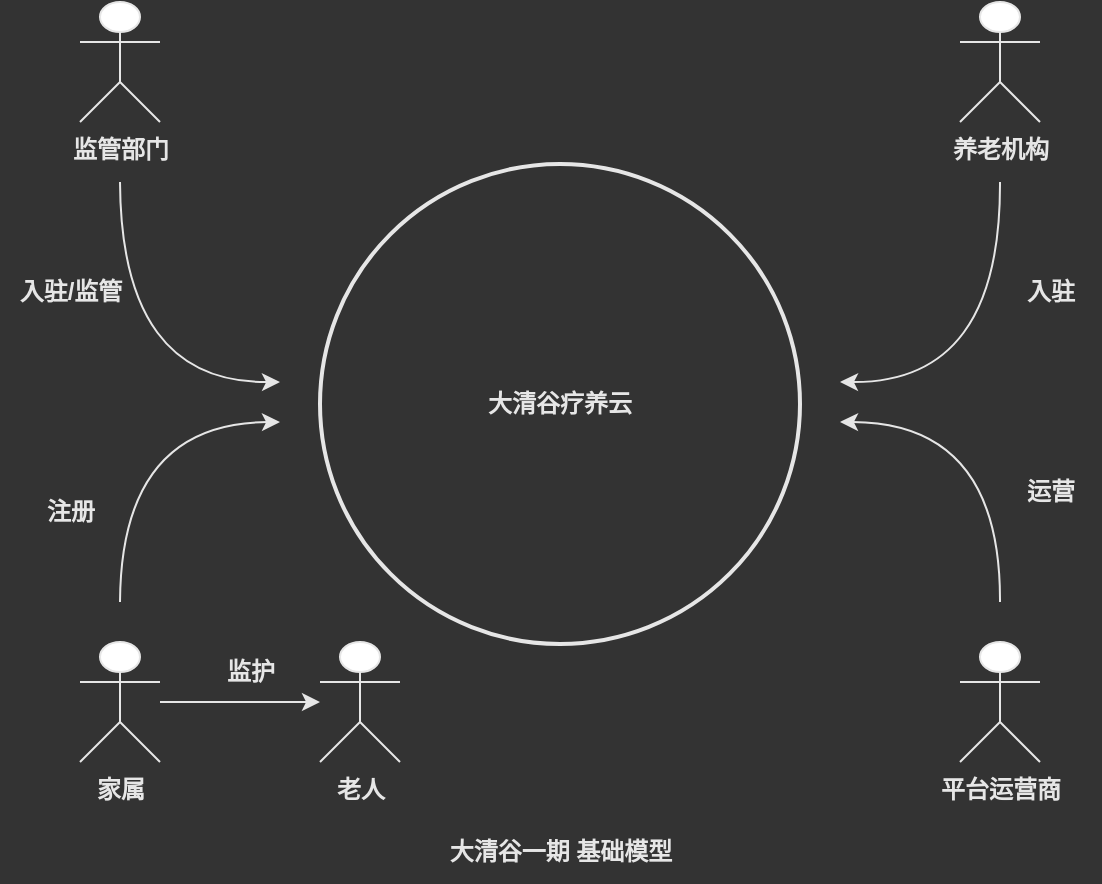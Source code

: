 <mxfile version="20.2.4" type="github" pages="4">
  <diagram id="o6OXmS90365OrSwRLali" name="20220819092615">
    <mxGraphModel dx="1422" dy="761" grid="1" gridSize="10" guides="1" tooltips="1" connect="1" arrows="1" fold="1" page="1" pageScale="1" pageWidth="1200" pageHeight="1920" background="#333333" math="0" shadow="0">
      <root>
        <mxCell id="0" />
        <mxCell id="1" parent="0" />
        <mxCell id="bhAEWXer5qA2Sv7WhRgn-4" value="养老机构" style="shape=umlActor;verticalLabelPosition=bottom;verticalAlign=top;html=1;outlineConnect=0;fillColor=#FFFFFF;strokeColor=#E6E6E6;fontColor=#E6E6E6;fontStyle=1" parent="1" vertex="1">
          <mxGeometry x="640" y="160" width="40" height="60" as="geometry" />
        </mxCell>
        <mxCell id="wRrz-ZKk-duMLygGhrYA-3" value="" style="edgeStyle=orthogonalEdgeStyle;rounded=0;orthogonalLoop=1;jettySize=auto;html=1;strokeColor=#E6E6E6;" parent="1" source="bhAEWXer5qA2Sv7WhRgn-5" target="wRrz-ZKk-duMLygGhrYA-2" edge="1">
          <mxGeometry relative="1" as="geometry" />
        </mxCell>
        <mxCell id="bhAEWXer5qA2Sv7WhRgn-5" value="家属" style="shape=umlActor;verticalLabelPosition=bottom;verticalAlign=top;html=1;outlineConnect=0;strokeColor=#E6E6E6;fontColor=#E6E6E6;fontStyle=1" parent="1" vertex="1">
          <mxGeometry x="200" y="480" width="40" height="60" as="geometry" />
        </mxCell>
        <mxCell id="bhAEWXer5qA2Sv7WhRgn-6" value="监管部门" style="shape=umlActor;verticalLabelPosition=bottom;verticalAlign=top;html=1;outlineConnect=0;strokeColor=#E6E6E6;fontColor=#E6E6E6;fontStyle=1" parent="1" vertex="1">
          <mxGeometry x="200" y="160" width="40" height="60" as="geometry" />
        </mxCell>
        <mxCell id="ORQdb_XszPC-QWwdxvG8-5" value="" style="edgeStyle=orthogonalEdgeStyle;rounded=0;orthogonalLoop=1;jettySize=auto;html=1;startArrow=classic;startFill=1;endArrow=none;endFill=0;curved=1;strokeColor=#E6E6E6;" parent="1" edge="1">
          <mxGeometry relative="1" as="geometry">
            <mxPoint x="300" y="350" as="sourcePoint" />
            <mxPoint x="220" y="250" as="targetPoint" />
          </mxGeometry>
        </mxCell>
        <mxCell id="ORQdb_XszPC-QWwdxvG8-7" value="" style="edgeStyle=orthogonalEdgeStyle;rounded=0;orthogonalLoop=1;jettySize=auto;html=1;startArrow=classic;startFill=1;endArrow=none;endFill=0;curved=1;strokeColor=#E6E6E6;" parent="1" edge="1">
          <mxGeometry relative="1" as="geometry">
            <mxPoint x="300" y="370" as="sourcePoint" />
            <mxPoint x="220" y="460" as="targetPoint" />
          </mxGeometry>
        </mxCell>
        <mxCell id="ORQdb_XszPC-QWwdxvG8-9" value="" style="edgeStyle=orthogonalEdgeStyle;rounded=0;orthogonalLoop=1;jettySize=auto;html=1;startArrow=classic;startFill=1;endArrow=none;endFill=0;curved=1;strokeColor=#E6E6E6;" parent="1" edge="1">
          <mxGeometry relative="1" as="geometry">
            <mxPoint x="580" y="350" as="sourcePoint" />
            <mxPoint x="660" y="250" as="targetPoint" />
          </mxGeometry>
        </mxCell>
        <mxCell id="bhAEWXer5qA2Sv7WhRgn-13" value="平台运营商" style="shape=umlActor;verticalLabelPosition=bottom;verticalAlign=top;html=1;outlineConnect=0;strokeColor=#E6E6E6;fontColor=#E6E6E6;fontStyle=1" parent="1" vertex="1">
          <mxGeometry x="640" y="480" width="40" height="60" as="geometry" />
        </mxCell>
        <mxCell id="ORQdb_XszPC-QWwdxvG8-13" value="" style="edgeStyle=orthogonalEdgeStyle;curved=1;rounded=0;orthogonalLoop=1;jettySize=auto;html=1;startArrow=classic;startFill=1;endArrow=none;endFill=0;strokeColor=#E6E6E6;" parent="1" edge="1">
          <mxGeometry relative="1" as="geometry">
            <mxPoint x="580" y="370" as="sourcePoint" />
            <mxPoint x="660" y="460" as="targetPoint" />
          </mxGeometry>
        </mxCell>
        <mxCell id="ORQdb_XszPC-QWwdxvG8-11" value="&lt;font color=&quot;#e6e6e6&quot;&gt;&lt;b&gt;大清谷疗养云&lt;/b&gt;&lt;/font&gt;" style="ellipse;whiteSpace=wrap;html=1;aspect=fixed;strokeColor=#E6E6E6;strokeWidth=2;fillColor=none;" parent="1" vertex="1">
          <mxGeometry x="320" y="241" width="240" height="240" as="geometry" />
        </mxCell>
        <mxCell id="Ua2X89EpMC-r-trDhEld-1" value="&lt;font color=&quot;#e6e6e6&quot;&gt;&lt;b&gt;入驻/监管&lt;/b&gt;&lt;/font&gt;" style="text;html=1;align=center;verticalAlign=middle;resizable=0;points=[];autosize=1;strokeColor=none;fillColor=none;" parent="1" vertex="1">
          <mxGeometry x="160" y="290" width="70" height="30" as="geometry" />
        </mxCell>
        <mxCell id="Ua2X89EpMC-r-trDhEld-2" value="&lt;font color=&quot;#e6e6e6&quot;&gt;&lt;b&gt;入驻&lt;/b&gt;&lt;/font&gt;" style="text;html=1;align=center;verticalAlign=middle;resizable=0;points=[];autosize=1;strokeColor=none;fillColor=none;" parent="1" vertex="1">
          <mxGeometry x="660" y="290" width="50" height="30" as="geometry" />
        </mxCell>
        <mxCell id="Ua2X89EpMC-r-trDhEld-3" value="&lt;font color=&quot;#e6e6e6&quot;&gt;&lt;b&gt;注册&lt;/b&gt;&lt;/font&gt;" style="text;html=1;align=center;verticalAlign=middle;resizable=0;points=[];autosize=1;strokeColor=none;fillColor=none;" parent="1" vertex="1">
          <mxGeometry x="170" y="400" width="50" height="30" as="geometry" />
        </mxCell>
        <mxCell id="Ua2X89EpMC-r-trDhEld-4" value="&lt;font color=&quot;#e6e6e6&quot;&gt;&lt;b&gt;运营&lt;/b&gt;&lt;/font&gt;" style="text;html=1;align=center;verticalAlign=middle;resizable=0;points=[];autosize=1;strokeColor=none;fillColor=none;" parent="1" vertex="1">
          <mxGeometry x="660" y="390" width="50" height="30" as="geometry" />
        </mxCell>
        <mxCell id="ZxOeZfEIXML-Bi1Rbfld-1" value="&lt;font color=&quot;#e6e6e6&quot;&gt;&lt;b&gt;大清谷一期 基础模型&lt;/b&gt;&lt;/font&gt;" style="text;html=1;align=center;verticalAlign=middle;resizable=0;points=[];autosize=1;strokeColor=none;fillColor=none;" parent="1" vertex="1">
          <mxGeometry x="375" y="570" width="130" height="30" as="geometry" />
        </mxCell>
        <mxCell id="wRrz-ZKk-duMLygGhrYA-2" value="老人" style="shape=umlActor;verticalLabelPosition=bottom;verticalAlign=top;html=1;outlineConnect=0;strokeColor=#E6E6E6;fontColor=#E6E6E6;fontStyle=1" parent="1" vertex="1">
          <mxGeometry x="320" y="480" width="40" height="60" as="geometry" />
        </mxCell>
        <mxCell id="wRrz-ZKk-duMLygGhrYA-5" value="&lt;font color=&quot;#e6e6e6&quot;&gt;&lt;b&gt;监护&lt;/b&gt;&lt;/font&gt;" style="text;html=1;align=center;verticalAlign=middle;resizable=0;points=[];autosize=1;strokeColor=none;fillColor=none;" parent="1" vertex="1">
          <mxGeometry x="260" y="480" width="50" height="30" as="geometry" />
        </mxCell>
      </root>
    </mxGraphModel>
  </diagram>
  <diagram name="20220819092652" id="cp-p9IDRzFn6kliFB4ks">
    <mxGraphModel dx="2622" dy="2681" grid="1" gridSize="10" guides="1" tooltips="1" connect="1" arrows="1" fold="1" page="1" pageScale="1" pageWidth="1200" pageHeight="1920" background="#333333" math="0" shadow="0">
      <root>
        <mxCell id="REcnGBDp7cXe4HOmCII1-0" />
        <mxCell id="REcnGBDp7cXe4HOmCII1-1" parent="REcnGBDp7cXe4HOmCII1-0" />
        <mxCell id="sGtL0NdQ9nFEc1iSWXtv-0" value="&lt;font color=&quot;#e6e6e6&quot;&gt;&lt;b&gt;大清谷疗养云&lt;/b&gt;&lt;/font&gt;" style="ellipse;whiteSpace=wrap;html=1;aspect=fixed;strokeColor=#E6E6E6;strokeWidth=2;fillColor=none;" vertex="1" parent="REcnGBDp7cXe4HOmCII1-1">
          <mxGeometry x="-40" y="-10" width="714" height="714" as="geometry" />
        </mxCell>
        <mxCell id="sGtL0NdQ9nFEc1iSWXtv-3" value="&lt;font color=&quot;#e6e6e6&quot;&gt;&lt;b&gt;大清谷疗养云&lt;/b&gt;&lt;/font&gt;" style="ellipse;whiteSpace=wrap;html=1;aspect=fixed;strokeColor=#E6E6E6;strokeWidth=2;fillColor=none;" vertex="1" parent="REcnGBDp7cXe4HOmCII1-1">
          <mxGeometry x="68" y="99" width="497" height="497" as="geometry" />
        </mxCell>
        <mxCell id="REcnGBDp7cXe4HOmCII1-10" value="&lt;font color=&quot;#e6e6e6&quot;&gt;&lt;b&gt;大清谷疗养云&lt;/b&gt;&lt;/font&gt;" style="ellipse;whiteSpace=wrap;html=1;aspect=fixed;strokeColor=#E6E6E6;strokeWidth=2;fillColor=none;" parent="REcnGBDp7cXe4HOmCII1-1" vertex="1">
          <mxGeometry x="197" y="228" width="240" height="240" as="geometry" />
        </mxCell>
        <mxCell id="VxjQWF_ajNMZfc4Y4Wae-0" value="&lt;font color=&quot;#e6e6e6&quot;&gt;&lt;b&gt;监管部门&lt;/b&gt;&lt;/font&gt;" style="ellipse;whiteSpace=wrap;html=1;aspect=fixed;strokeColor=#E6E6E6;strokeWidth=2;fillColor=none;" parent="REcnGBDp7cXe4HOmCII1-1" vertex="1">
          <mxGeometry x="276.5" y="133" width="81" height="81" as="geometry" />
        </mxCell>
        <mxCell id="VxjQWF_ajNMZfc4Y4Wae-4" value="&lt;font color=&quot;#e6e6e6&quot;&gt;&lt;b&gt;养老机构&lt;/b&gt;&lt;/font&gt;" style="ellipse;whiteSpace=wrap;html=1;aspect=fixed;strokeColor=#E6E6E6;strokeWidth=2;fillColor=none;" parent="REcnGBDp7cXe4HOmCII1-1" vertex="1">
          <mxGeometry x="449" y="308" width="80" height="80" as="geometry" />
        </mxCell>
        <mxCell id="VxjQWF_ajNMZfc4Y4Wae-6" value="&lt;font color=&quot;#e6e6e6&quot;&gt;&lt;b&gt;药企&lt;/b&gt;&lt;/font&gt;" style="ellipse;whiteSpace=wrap;html=1;aspect=fixed;strokeColor=#E6E6E6;strokeWidth=2;fillColor=none;" parent="REcnGBDp7cXe4HOmCII1-1" vertex="1">
          <mxGeometry x="407" y="577" width="80" height="80" as="geometry" />
        </mxCell>
        <mxCell id="VxjQWF_ajNMZfc4Y4Wae-10" value="&lt;font color=&quot;#e6e6e6&quot;&gt;&lt;b&gt;司法&lt;/b&gt;&lt;/font&gt;" style="ellipse;whiteSpace=wrap;html=1;aspect=fixed;strokeColor=#E6E6E6;strokeWidth=2;fillColor=none;" parent="REcnGBDp7cXe4HOmCII1-1" vertex="1">
          <mxGeometry x="279.5" y="610" width="80" height="80" as="geometry" />
        </mxCell>
        <mxCell id="VxjQWF_ajNMZfc4Y4Wae-14" value="&lt;font color=&quot;#e6e6e6&quot;&gt;&lt;b&gt;医院&lt;/b&gt;&lt;/font&gt;" style="ellipse;whiteSpace=wrap;html=1;aspect=fixed;strokeColor=#E6E6E6;strokeWidth=2;fillColor=none;" parent="REcnGBDp7cXe4HOmCII1-1" vertex="1">
          <mxGeometry x="510" y="497" width="80" height="80" as="geometry" />
        </mxCell>
        <mxCell id="VxjQWF_ajNMZfc4Y4Wae-18" value="&lt;font color=&quot;#e6e6e6&quot;&gt;&lt;b&gt;环保&lt;/b&gt;&lt;/font&gt;" style="ellipse;whiteSpace=wrap;html=1;aspect=fixed;strokeColor=#E6E6E6;strokeWidth=2;fillColor=none;" parent="REcnGBDp7cXe4HOmCII1-1" vertex="1">
          <mxGeometry x="569" y="390" width="80" height="80" as="geometry" />
        </mxCell>
        <mxCell id="VxjQWF_ajNMZfc4Y4Wae-20" value="&lt;font color=&quot;#e6e6e6&quot;&gt;&lt;b&gt;劳务&lt;/b&gt;&lt;/font&gt;" style="ellipse;whiteSpace=wrap;html=1;aspect=fixed;strokeColor=#E6E6E6;strokeWidth=2;fillColor=none;" parent="REcnGBDp7cXe4HOmCII1-1" vertex="1">
          <mxGeometry x="-5" y="182" width="81" height="81" as="geometry" />
        </mxCell>
        <mxCell id="uDO6pu9hUULAzyIVppcD-0" value="&lt;b&gt;&lt;font color=&quot;#e6e6e6&quot;&gt;大清谷二期模型&lt;/font&gt;&lt;/b&gt;" style="text;html=1;align=center;verticalAlign=middle;resizable=0;points=[];autosize=1;strokeColor=none;fillColor=none;" vertex="1" parent="REcnGBDp7cXe4HOmCII1-1">
          <mxGeometry x="790" y="1040" width="110" height="30" as="geometry" />
        </mxCell>
        <mxCell id="sGtL0NdQ9nFEc1iSWXtv-4" value="&lt;font color=&quot;#e6e6e6&quot;&gt;&lt;b&gt;基层社区&lt;/b&gt;&lt;/font&gt;" style="ellipse;whiteSpace=wrap;html=1;aspect=fixed;strokeColor=#E6E6E6;strokeWidth=2;fillColor=none;" vertex="1" parent="REcnGBDp7cXe4HOmCII1-1">
          <mxGeometry x="106" y="307" width="80" height="80" as="geometry" />
        </mxCell>
        <mxCell id="sGtL0NdQ9nFEc1iSWXtv-5" value="&lt;font color=&quot;#e6e6e6&quot;&gt;&lt;b&gt;老人家属&lt;/b&gt;&lt;/font&gt;" style="ellipse;whiteSpace=wrap;html=1;aspect=fixed;strokeColor=#E6E6E6;strokeWidth=2;fillColor=none;" vertex="1" parent="REcnGBDp7cXe4HOmCII1-1">
          <mxGeometry x="277" y="478" width="80" height="80" as="geometry" />
        </mxCell>
        <mxCell id="sGtL0NdQ9nFEc1iSWXtv-6" value="&lt;font color=&quot;#e6e6e6&quot;&gt;&lt;b&gt;法务&lt;/b&gt;&lt;/font&gt;" style="ellipse;whiteSpace=wrap;html=1;aspect=fixed;strokeColor=#E6E6E6;strokeWidth=2;fillColor=none;" vertex="1" parent="REcnGBDp7cXe4HOmCII1-1">
          <mxGeometry x="389" y="19" width="80" height="80" as="geometry" />
        </mxCell>
        <mxCell id="sGtL0NdQ9nFEc1iSWXtv-7" value="&lt;font color=&quot;#e6e6e6&quot;&gt;&lt;b&gt;民政&lt;/b&gt;&lt;/font&gt;" style="ellipse;whiteSpace=wrap;html=1;aspect=fixed;strokeColor=#E6E6E6;strokeWidth=2;fillColor=none;" vertex="1" parent="REcnGBDp7cXe4HOmCII1-1">
          <mxGeometry x="-23" y="290" width="80" height="80" as="geometry" />
        </mxCell>
        <mxCell id="sGtL0NdQ9nFEc1iSWXtv-8" value="&lt;font color=&quot;#e6e6e6&quot;&gt;&lt;b&gt;社保&lt;/b&gt;&lt;/font&gt;" style="ellipse;whiteSpace=wrap;html=1;aspect=fixed;strokeColor=#E6E6E6;strokeWidth=2;fillColor=none;" vertex="1" parent="REcnGBDp7cXe4HOmCII1-1">
          <mxGeometry x="277.5" width="80" height="80" as="geometry" />
        </mxCell>
        <mxCell id="sGtL0NdQ9nFEc1iSWXtv-9" value="&lt;font color=&quot;#e6e6e6&quot;&gt;&lt;b&gt;保险&lt;/b&gt;&lt;/font&gt;" style="ellipse;whiteSpace=wrap;html=1;aspect=fixed;strokeColor=#E6E6E6;strokeWidth=2;fillColor=none;" vertex="1" parent="REcnGBDp7cXe4HOmCII1-1">
          <mxGeometry x="66" y="87" width="80" height="80" as="geometry" />
        </mxCell>
        <mxCell id="sGtL0NdQ9nFEc1iSWXtv-10" value="&lt;font color=&quot;#e6e6e6&quot;&gt;&lt;b&gt;文艺&lt;/b&gt;&lt;/font&gt;" style="ellipse;whiteSpace=wrap;html=1;aspect=fixed;strokeColor=#E6E6E6;strokeWidth=2;fillColor=none;" vertex="1" parent="REcnGBDp7cXe4HOmCII1-1">
          <mxGeometry x="-14" y="398" width="80" height="80" as="geometry" />
        </mxCell>
        <mxCell id="sGtL0NdQ9nFEc1iSWXtv-11" value="&lt;font color=&quot;#e6e6e6&quot;&gt;&lt;b&gt;消防&lt;/b&gt;&lt;/font&gt;" style="ellipse;whiteSpace=wrap;html=1;aspect=fixed;strokeColor=#E6E6E6;strokeWidth=2;fillColor=none;" vertex="1" parent="REcnGBDp7cXe4HOmCII1-1">
          <mxGeometry x="553" y="181" width="80" height="80" as="geometry" />
        </mxCell>
        <mxCell id="sGtL0NdQ9nFEc1iSWXtv-12" value="&lt;font color=&quot;#e6e6e6&quot;&gt;&lt;b&gt;安保&lt;/b&gt;&lt;/font&gt;" style="ellipse;whiteSpace=wrap;html=1;aspect=fixed;strokeColor=#E6E6E6;strokeWidth=2;fillColor=none;" vertex="1" parent="REcnGBDp7cXe4HOmCII1-1">
          <mxGeometry x="160" y="19" width="80" height="80" as="geometry" />
        </mxCell>
        <mxCell id="sGtL0NdQ9nFEc1iSWXtv-13" value="&lt;font color=&quot;#e6e6e6&quot;&gt;&lt;b&gt;卫健&lt;/b&gt;&lt;/font&gt;" style="ellipse;whiteSpace=wrap;html=1;aspect=fixed;strokeColor=#E6E6E6;strokeWidth=2;fillColor=none;" vertex="1" parent="REcnGBDp7cXe4HOmCII1-1">
          <mxGeometry x="489" y="87" width="80" height="80" as="geometry" />
        </mxCell>
        <mxCell id="sGtL0NdQ9nFEc1iSWXtv-14" value="&lt;font color=&quot;#e6e6e6&quot;&gt;&lt;b&gt;公安&lt;/b&gt;&lt;/font&gt;" style="ellipse;whiteSpace=wrap;html=1;aspect=fixed;strokeColor=#E6E6E6;strokeWidth=2;fillColor=none;" vertex="1" parent="REcnGBDp7cXe4HOmCII1-1">
          <mxGeometry x="577" y="280" width="80" height="80" as="geometry" />
        </mxCell>
        <mxCell id="sGtL0NdQ9nFEc1iSWXtv-15" value="&lt;font color=&quot;#e6e6e6&quot;&gt;&lt;b&gt;体育&lt;/b&gt;&lt;/font&gt;" style="ellipse;whiteSpace=wrap;html=1;aspect=fixed;strokeColor=#E6E6E6;strokeWidth=2;fillColor=none;" vertex="1" parent="REcnGBDp7cXe4HOmCII1-1">
          <mxGeometry x="50" y="510" width="80" height="80" as="geometry" />
        </mxCell>
        <mxCell id="sGtL0NdQ9nFEc1iSWXtv-16" value="&lt;font color=&quot;#e6e6e6&quot;&gt;&lt;b&gt;媒体&lt;/b&gt;&lt;/font&gt;" style="ellipse;whiteSpace=wrap;html=1;aspect=fixed;strokeColor=#E6E6E6;strokeWidth=2;fillColor=none;" vertex="1" parent="REcnGBDp7cXe4HOmCII1-1">
          <mxGeometry x="146" y="580" width="80" height="80" as="geometry" />
        </mxCell>
      </root>
    </mxGraphModel>
  </diagram>
  <diagram name="20220819104335" id="ry-JGE5LnNxGbR-fHv63">
    <mxGraphModel dx="3096" dy="2935" grid="1" gridSize="10" guides="1" tooltips="1" connect="1" arrows="1" fold="1" page="1" pageScale="1" pageWidth="1200" pageHeight="1920" background="#333333" math="0" shadow="0">
      <root>
        <mxCell id="DfIjhilFXCT8Tp8RL3AB-0" />
        <mxCell id="DfIjhilFXCT8Tp8RL3AB-1" parent="DfIjhilFXCT8Tp8RL3AB-0" />
        <mxCell id="IwDF8ml34lzvwBN04XVp-1" value="&lt;font color=&quot;#e6e6e6&quot;&gt;&lt;b&gt;大清谷疗养云&lt;/b&gt;&lt;/font&gt;" style="ellipse;whiteSpace=wrap;html=1;aspect=fixed;strokeColor=#E6E6E6;strokeWidth=2;fillColor=none;" vertex="1" parent="DfIjhilFXCT8Tp8RL3AB-1">
          <mxGeometry x="-161" y="-129" width="954" height="954" as="geometry" />
        </mxCell>
        <mxCell id="DfIjhilFXCT8Tp8RL3AB-2" value="&lt;font color=&quot;#e6e6e6&quot;&gt;&lt;b&gt;大清谷疗养云&lt;/b&gt;&lt;/font&gt;" style="ellipse;whiteSpace=wrap;html=1;aspect=fixed;strokeColor=#E6E6E6;strokeWidth=2;fillColor=none;" vertex="1" parent="DfIjhilFXCT8Tp8RL3AB-1">
          <mxGeometry x="-40" y="-10" width="714" height="714" as="geometry" />
        </mxCell>
        <mxCell id="DfIjhilFXCT8Tp8RL3AB-3" value="&lt;font color=&quot;#e6e6e6&quot;&gt;&lt;b&gt;大清谷疗养云&lt;/b&gt;&lt;/font&gt;" style="ellipse;whiteSpace=wrap;html=1;aspect=fixed;strokeColor=#E6E6E6;strokeWidth=2;fillColor=none;" vertex="1" parent="DfIjhilFXCT8Tp8RL3AB-1">
          <mxGeometry x="68" y="99" width="497" height="497" as="geometry" />
        </mxCell>
        <mxCell id="DfIjhilFXCT8Tp8RL3AB-4" value="&lt;font color=&quot;#e6e6e6&quot;&gt;&lt;b&gt;大清谷疗养云&lt;/b&gt;&lt;/font&gt;" style="ellipse;whiteSpace=wrap;html=1;aspect=fixed;strokeColor=#E6E6E6;strokeWidth=2;fillColor=none;" vertex="1" parent="DfIjhilFXCT8Tp8RL3AB-1">
          <mxGeometry x="197" y="228" width="240" height="240" as="geometry" />
        </mxCell>
        <mxCell id="DfIjhilFXCT8Tp8RL3AB-5" value="&lt;font color=&quot;#e6e6e6&quot;&gt;&lt;b&gt;监管部门&lt;/b&gt;&lt;/font&gt;" style="ellipse;whiteSpace=wrap;html=1;aspect=fixed;strokeColor=#E6E6E6;strokeWidth=2;fillColor=none;" vertex="1" parent="DfIjhilFXCT8Tp8RL3AB-1">
          <mxGeometry x="276.5" y="133" width="81" height="81" as="geometry" />
        </mxCell>
        <mxCell id="DfIjhilFXCT8Tp8RL3AB-6" value="&lt;font color=&quot;#e6e6e6&quot;&gt;&lt;b&gt;养老机构&lt;/b&gt;&lt;/font&gt;" style="ellipse;whiteSpace=wrap;html=1;aspect=fixed;strokeColor=#E6E6E6;strokeWidth=2;fillColor=none;" vertex="1" parent="DfIjhilFXCT8Tp8RL3AB-1">
          <mxGeometry x="449" y="308" width="80" height="80" as="geometry" />
        </mxCell>
        <mxCell id="DfIjhilFXCT8Tp8RL3AB-7" value="&lt;font color=&quot;#e6e6e6&quot;&gt;&lt;b&gt;药企&lt;/b&gt;&lt;/font&gt;" style="ellipse;whiteSpace=wrap;html=1;aspect=fixed;strokeColor=#E6E6E6;strokeWidth=2;fillColor=none;" vertex="1" parent="DfIjhilFXCT8Tp8RL3AB-1">
          <mxGeometry x="407" y="577" width="80" height="80" as="geometry" />
        </mxCell>
        <mxCell id="DfIjhilFXCT8Tp8RL3AB-8" value="&lt;font color=&quot;#e6e6e6&quot;&gt;&lt;b&gt;司法&lt;/b&gt;&lt;/font&gt;" style="ellipse;whiteSpace=wrap;html=1;aspect=fixed;strokeColor=#E6E6E6;strokeWidth=2;fillColor=none;" vertex="1" parent="DfIjhilFXCT8Tp8RL3AB-1">
          <mxGeometry x="279.5" y="610" width="80" height="80" as="geometry" />
        </mxCell>
        <mxCell id="DfIjhilFXCT8Tp8RL3AB-9" value="&lt;font color=&quot;#e6e6e6&quot;&gt;&lt;b&gt;医院&lt;/b&gt;&lt;/font&gt;" style="ellipse;whiteSpace=wrap;html=1;aspect=fixed;strokeColor=#E6E6E6;strokeWidth=2;fillColor=none;" vertex="1" parent="DfIjhilFXCT8Tp8RL3AB-1">
          <mxGeometry x="510" y="497" width="80" height="80" as="geometry" />
        </mxCell>
        <mxCell id="DfIjhilFXCT8Tp8RL3AB-10" value="&lt;font color=&quot;#e6e6e6&quot;&gt;&lt;b&gt;环保&lt;/b&gt;&lt;/font&gt;" style="ellipse;whiteSpace=wrap;html=1;aspect=fixed;strokeColor=#E6E6E6;strokeWidth=2;fillColor=none;" vertex="1" parent="DfIjhilFXCT8Tp8RL3AB-1">
          <mxGeometry x="569" y="390" width="80" height="80" as="geometry" />
        </mxCell>
        <mxCell id="DfIjhilFXCT8Tp8RL3AB-11" value="&lt;font color=&quot;#e6e6e6&quot;&gt;&lt;b&gt;劳务&lt;/b&gt;&lt;/font&gt;" style="ellipse;whiteSpace=wrap;html=1;aspect=fixed;strokeColor=#E6E6E6;strokeWidth=2;fillColor=none;" vertex="1" parent="DfIjhilFXCT8Tp8RL3AB-1">
          <mxGeometry x="-5" y="182" width="81" height="81" as="geometry" />
        </mxCell>
        <mxCell id="DfIjhilFXCT8Tp8RL3AB-12" value="&lt;b&gt;&lt;font color=&quot;#e6e6e6&quot;&gt;大清谷三期模型&lt;/font&gt;&lt;/b&gt;" style="text;html=1;align=center;verticalAlign=middle;resizable=0;points=[];autosize=1;strokeColor=none;fillColor=none;" vertex="1" parent="DfIjhilFXCT8Tp8RL3AB-1">
          <mxGeometry x="264.5" y="860" width="110" height="30" as="geometry" />
        </mxCell>
        <mxCell id="DfIjhilFXCT8Tp8RL3AB-13" value="&lt;font color=&quot;#e6e6e6&quot;&gt;&lt;b&gt;基层社区&lt;/b&gt;&lt;/font&gt;" style="ellipse;whiteSpace=wrap;html=1;aspect=fixed;strokeColor=#E6E6E6;strokeWidth=2;fillColor=none;" vertex="1" parent="DfIjhilFXCT8Tp8RL3AB-1">
          <mxGeometry x="106" y="307" width="80" height="80" as="geometry" />
        </mxCell>
        <mxCell id="DfIjhilFXCT8Tp8RL3AB-14" value="&lt;font color=&quot;#e6e6e6&quot;&gt;&lt;b&gt;老人家属&lt;/b&gt;&lt;/font&gt;" style="ellipse;whiteSpace=wrap;html=1;aspect=fixed;strokeColor=#E6E6E6;strokeWidth=2;fillColor=none;" vertex="1" parent="DfIjhilFXCT8Tp8RL3AB-1">
          <mxGeometry x="277" y="478" width="80" height="80" as="geometry" />
        </mxCell>
        <mxCell id="DfIjhilFXCT8Tp8RL3AB-15" value="&lt;font color=&quot;#e6e6e6&quot;&gt;&lt;b&gt;法务&lt;/b&gt;&lt;/font&gt;" style="ellipse;whiteSpace=wrap;html=1;aspect=fixed;strokeColor=#E6E6E6;strokeWidth=2;fillColor=none;" vertex="1" parent="DfIjhilFXCT8Tp8RL3AB-1">
          <mxGeometry x="389" y="19" width="80" height="80" as="geometry" />
        </mxCell>
        <mxCell id="DfIjhilFXCT8Tp8RL3AB-16" value="&lt;font color=&quot;#e6e6e6&quot;&gt;&lt;b&gt;民政&lt;/b&gt;&lt;/font&gt;" style="ellipse;whiteSpace=wrap;html=1;aspect=fixed;strokeColor=#E6E6E6;strokeWidth=2;fillColor=none;" vertex="1" parent="DfIjhilFXCT8Tp8RL3AB-1">
          <mxGeometry x="-23" y="290" width="80" height="80" as="geometry" />
        </mxCell>
        <mxCell id="DfIjhilFXCT8Tp8RL3AB-17" value="&lt;font color=&quot;#e6e6e6&quot;&gt;&lt;b&gt;社保&lt;/b&gt;&lt;/font&gt;" style="ellipse;whiteSpace=wrap;html=1;aspect=fixed;strokeColor=#E6E6E6;strokeWidth=2;fillColor=none;" vertex="1" parent="DfIjhilFXCT8Tp8RL3AB-1">
          <mxGeometry x="277.5" width="80" height="80" as="geometry" />
        </mxCell>
        <mxCell id="DfIjhilFXCT8Tp8RL3AB-18" value="&lt;font color=&quot;#e6e6e6&quot;&gt;&lt;b&gt;保险&lt;/b&gt;&lt;/font&gt;" style="ellipse;whiteSpace=wrap;html=1;aspect=fixed;strokeColor=#E6E6E6;strokeWidth=2;fillColor=none;" vertex="1" parent="DfIjhilFXCT8Tp8RL3AB-1">
          <mxGeometry x="66" y="87" width="80" height="80" as="geometry" />
        </mxCell>
        <mxCell id="DfIjhilFXCT8Tp8RL3AB-19" value="&lt;font color=&quot;#e6e6e6&quot;&gt;&lt;b&gt;文艺&lt;/b&gt;&lt;/font&gt;" style="ellipse;whiteSpace=wrap;html=1;aspect=fixed;strokeColor=#E6E6E6;strokeWidth=2;fillColor=none;" vertex="1" parent="DfIjhilFXCT8Tp8RL3AB-1">
          <mxGeometry x="-14" y="398" width="80" height="80" as="geometry" />
        </mxCell>
        <mxCell id="DfIjhilFXCT8Tp8RL3AB-20" value="&lt;font color=&quot;#e6e6e6&quot;&gt;&lt;b&gt;消防&lt;/b&gt;&lt;/font&gt;" style="ellipse;whiteSpace=wrap;html=1;aspect=fixed;strokeColor=#E6E6E6;strokeWidth=2;fillColor=none;" vertex="1" parent="DfIjhilFXCT8Tp8RL3AB-1">
          <mxGeometry x="553" y="181" width="80" height="80" as="geometry" />
        </mxCell>
        <mxCell id="DfIjhilFXCT8Tp8RL3AB-21" value="&lt;font color=&quot;#e6e6e6&quot;&gt;&lt;b&gt;安保&lt;/b&gt;&lt;/font&gt;" style="ellipse;whiteSpace=wrap;html=1;aspect=fixed;strokeColor=#E6E6E6;strokeWidth=2;fillColor=none;" vertex="1" parent="DfIjhilFXCT8Tp8RL3AB-1">
          <mxGeometry x="160" y="19" width="80" height="80" as="geometry" />
        </mxCell>
        <mxCell id="DfIjhilFXCT8Tp8RL3AB-22" value="&lt;font color=&quot;#e6e6e6&quot;&gt;&lt;b&gt;卫健&lt;/b&gt;&lt;/font&gt;" style="ellipse;whiteSpace=wrap;html=1;aspect=fixed;strokeColor=#E6E6E6;strokeWidth=2;fillColor=none;" vertex="1" parent="DfIjhilFXCT8Tp8RL3AB-1">
          <mxGeometry x="489" y="87" width="80" height="80" as="geometry" />
        </mxCell>
        <mxCell id="DfIjhilFXCT8Tp8RL3AB-23" value="&lt;font color=&quot;#e6e6e6&quot;&gt;&lt;b&gt;公安&lt;/b&gt;&lt;/font&gt;" style="ellipse;whiteSpace=wrap;html=1;aspect=fixed;strokeColor=#E6E6E6;strokeWidth=2;fillColor=none;" vertex="1" parent="DfIjhilFXCT8Tp8RL3AB-1">
          <mxGeometry x="577" y="280" width="80" height="80" as="geometry" />
        </mxCell>
        <mxCell id="DfIjhilFXCT8Tp8RL3AB-24" value="&lt;font color=&quot;#e6e6e6&quot;&gt;&lt;b&gt;体育&lt;/b&gt;&lt;/font&gt;" style="ellipse;whiteSpace=wrap;html=1;aspect=fixed;strokeColor=#E6E6E6;strokeWidth=2;fillColor=none;" vertex="1" parent="DfIjhilFXCT8Tp8RL3AB-1">
          <mxGeometry x="50" y="510" width="80" height="80" as="geometry" />
        </mxCell>
        <mxCell id="DfIjhilFXCT8Tp8RL3AB-25" value="&lt;font color=&quot;#e6e6e6&quot;&gt;&lt;b&gt;媒体&lt;/b&gt;&lt;/font&gt;" style="ellipse;whiteSpace=wrap;html=1;aspect=fixed;strokeColor=#E6E6E6;strokeWidth=2;fillColor=none;" vertex="1" parent="DfIjhilFXCT8Tp8RL3AB-1">
          <mxGeometry x="146" y="580" width="80" height="80" as="geometry" />
        </mxCell>
        <mxCell id="IwDF8ml34lzvwBN04XVp-2" value="&lt;font color=&quot;#e6e6e6&quot;&gt;&lt;b&gt;风控&lt;/b&gt;&lt;/font&gt;" style="ellipse;whiteSpace=wrap;html=1;aspect=fixed;strokeColor=#E6E6E6;strokeWidth=2;fillColor=none;" vertex="1" parent="DfIjhilFXCT8Tp8RL3AB-1">
          <mxGeometry x="279.5" y="-110" width="80" height="80" as="geometry" />
        </mxCell>
        <mxCell id="IwDF8ml34lzvwBN04XVp-4" value="&lt;font color=&quot;#e6e6e6&quot;&gt;&lt;b&gt;渠道&lt;/b&gt;&lt;/font&gt;" style="ellipse;whiteSpace=wrap;html=1;aspect=fixed;strokeColor=#E6E6E6;strokeWidth=2;fillColor=none;" vertex="1" parent="DfIjhilFXCT8Tp8RL3AB-1">
          <mxGeometry x="633" y="520" width="80" height="80" as="geometry" />
        </mxCell>
        <mxCell id="IwDF8ml34lzvwBN04XVp-5" value="&lt;font color=&quot;#e6e6e6&quot;&gt;&lt;b&gt;供应商&lt;/b&gt;&lt;/font&gt;" style="ellipse;whiteSpace=wrap;html=1;aspect=fixed;strokeColor=#E6E6E6;strokeWidth=2;fillColor=none;" vertex="1" parent="DfIjhilFXCT8Tp8RL3AB-1">
          <mxGeometry x="710" y="318" width="80" height="80" as="geometry" />
        </mxCell>
        <mxCell id="IwDF8ml34lzvwBN04XVp-6" value="&lt;font color=&quot;#e6e6e6&quot;&gt;&lt;b&gt;支付&lt;/b&gt;&lt;/font&gt;" style="ellipse;whiteSpace=wrap;html=1;aspect=fixed;strokeColor=#E6E6E6;strokeWidth=2;fillColor=none;" vertex="1" parent="DfIjhilFXCT8Tp8RL3AB-1">
          <mxGeometry x="510" y="657" width="80" height="80" as="geometry" />
        </mxCell>
        <mxCell id="IwDF8ml34lzvwBN04XVp-7" value="&lt;font color=&quot;#e6e6e6&quot;&gt;&lt;b&gt;订单&lt;/b&gt;&lt;/font&gt;" style="ellipse;whiteSpace=wrap;html=1;aspect=fixed;strokeColor=#E6E6E6;strokeWidth=2;fillColor=none;" vertex="1" parent="DfIjhilFXCT8Tp8RL3AB-1">
          <mxGeometry x="279.5" y="720" width="80" height="80" as="geometry" />
        </mxCell>
        <mxCell id="IwDF8ml34lzvwBN04XVp-8" value="&lt;font color=&quot;#e6e6e6&quot;&gt;&lt;b&gt;知识库&lt;/b&gt;&lt;/font&gt;" style="ellipse;whiteSpace=wrap;html=1;aspect=fixed;strokeColor=#E6E6E6;strokeWidth=2;fillColor=none;" vertex="1" parent="DfIjhilFXCT8Tp8RL3AB-1">
          <mxGeometry x="57" y="670" width="80" height="80" as="geometry" />
        </mxCell>
        <mxCell id="IwDF8ml34lzvwBN04XVp-9" value="&lt;font color=&quot;#e6e6e6&quot;&gt;&lt;b&gt;评级&lt;/b&gt;&lt;/font&gt;" style="ellipse;whiteSpace=wrap;html=1;aspect=fixed;strokeColor=#E6E6E6;strokeWidth=2;fillColor=none;" vertex="1" parent="DfIjhilFXCT8Tp8RL3AB-1">
          <mxGeometry x="-85" y="516" width="80" height="80" as="geometry" />
        </mxCell>
        <mxCell id="IwDF8ml34lzvwBN04XVp-10" value="&lt;font color=&quot;#e6e6e6&quot;&gt;&lt;b&gt;推荐&lt;/b&gt;&lt;/font&gt;" style="ellipse;whiteSpace=wrap;html=1;aspect=fixed;strokeColor=#E6E6E6;strokeWidth=2;fillColor=none;" vertex="1" parent="DfIjhilFXCT8Tp8RL3AB-1">
          <mxGeometry x="-140" y="308" width="80" height="80" as="geometry" />
        </mxCell>
        <mxCell id="IwDF8ml34lzvwBN04XVp-11" value="&lt;font color=&quot;#e6e6e6&quot;&gt;&lt;b&gt;数仓&lt;/b&gt;&lt;/font&gt;" style="ellipse;whiteSpace=wrap;html=1;aspect=fixed;strokeColor=#E6E6E6;strokeWidth=2;fillColor=none;" vertex="1" parent="DfIjhilFXCT8Tp8RL3AB-1">
          <mxGeometry x="26" y="-30" width="80" height="80" as="geometry" />
        </mxCell>
        <mxCell id="IwDF8ml34lzvwBN04XVp-12" value="&lt;font color=&quot;#e6e6e6&quot;&gt;&lt;b&gt;信用&lt;/b&gt;&lt;/font&gt;" style="ellipse;whiteSpace=wrap;html=1;aspect=fixed;strokeColor=#E6E6E6;strokeWidth=2;fillColor=none;" vertex="1" parent="DfIjhilFXCT8Tp8RL3AB-1">
          <mxGeometry x="-103" y="110" width="80" height="80" as="geometry" />
        </mxCell>
        <mxCell id="IwDF8ml34lzvwBN04XVp-13" value="&lt;font color=&quot;#e6e6e6&quot;&gt;&lt;b&gt;广告&lt;/b&gt;&lt;/font&gt;" style="ellipse;whiteSpace=wrap;html=1;aspect=fixed;strokeColor=#E6E6E6;strokeWidth=2;fillColor=none;" vertex="1" parent="DfIjhilFXCT8Tp8RL3AB-1">
          <mxGeometry x="485" y="-50" width="80" height="80" as="geometry" />
        </mxCell>
        <mxCell id="IwDF8ml34lzvwBN04XVp-14" value="&lt;font color=&quot;#e6e6e6&quot;&gt;&lt;b&gt;会员&lt;/b&gt;&lt;/font&gt;" style="ellipse;whiteSpace=wrap;html=1;aspect=fixed;strokeColor=#E6E6E6;strokeWidth=2;fillColor=none;" vertex="1" parent="DfIjhilFXCT8Tp8RL3AB-1">
          <mxGeometry x="649" y="110" width="80" height="80" as="geometry" />
        </mxCell>
      </root>
    </mxGraphModel>
  </diagram>
  <diagram name="20220819092705" id="fks7OgL7dMiTJHNrYfkp">
    <mxGraphModel dx="2622" dy="2681" grid="1" gridSize="10" guides="1" tooltips="1" connect="1" arrows="1" fold="1" page="1" pageScale="1" pageWidth="1200" pageHeight="1920" background="#333333" math="0" shadow="0">
      <root>
        <mxCell id="rtllXuxJPYdItW5_A_68-0" />
        <mxCell id="rtllXuxJPYdItW5_A_68-1" parent="rtllXuxJPYdItW5_A_68-0" />
        <mxCell id="rtllXuxJPYdItW5_A_68-2" value="" style="edgeStyle=orthogonalEdgeStyle;curved=1;rounded=0;orthogonalLoop=1;jettySize=auto;html=1;startArrow=classic;startFill=1;endArrow=none;endFill=0;strokeColor=#E6E6E6;" edge="1" parent="rtllXuxJPYdItW5_A_68-1" source="rtllXuxJPYdItW5_A_68-14" target="rtllXuxJPYdItW5_A_68-17">
          <mxGeometry relative="1" as="geometry" />
        </mxCell>
        <mxCell id="rtllXuxJPYdItW5_A_68-3" value="" style="rounded=0;orthogonalLoop=1;jettySize=auto;html=1;startArrow=classic;startFill=1;endArrow=none;endFill=0;strokeColor=#E6E6E6;edgeStyle=orthogonalEdgeStyle;curved=1;" edge="1" parent="rtllXuxJPYdItW5_A_68-1" source="rtllXuxJPYdItW5_A_68-14" target="rtllXuxJPYdItW5_A_68-18">
          <mxGeometry relative="1" as="geometry">
            <Array as="points">
              <mxPoint x="440" y="220" />
              <mxPoint x="640" y="220" />
            </Array>
          </mxGeometry>
        </mxCell>
        <mxCell id="rtllXuxJPYdItW5_A_68-4" value="" style="rounded=0;orthogonalLoop=1;jettySize=auto;html=1;startArrow=classic;startFill=1;endArrow=none;endFill=0;strokeColor=#E6E6E6;exitX=1;exitY=0.5;exitDx=0;exitDy=0;entryX=0.5;entryY=1;entryDx=0;entryDy=0;edgeStyle=orthogonalEdgeStyle;curved=1;" edge="1" parent="rtllXuxJPYdItW5_A_68-1" source="rtllXuxJPYdItW5_A_68-14" target="rtllXuxJPYdItW5_A_68-19">
          <mxGeometry relative="1" as="geometry" />
        </mxCell>
        <mxCell id="rtllXuxJPYdItW5_A_68-5" value="" style="edgeStyle=orthogonalEdgeStyle;curved=1;rounded=0;orthogonalLoop=1;jettySize=auto;html=1;startArrow=classic;startFill=1;endArrow=none;endFill=0;strokeColor=#E6E6E6;" edge="1" parent="rtllXuxJPYdItW5_A_68-1" source="rtllXuxJPYdItW5_A_68-14" target="rtllXuxJPYdItW5_A_68-20">
          <mxGeometry relative="1" as="geometry" />
        </mxCell>
        <mxCell id="rtllXuxJPYdItW5_A_68-6" value="" style="rounded=0;orthogonalLoop=1;jettySize=auto;html=1;startArrow=none;startFill=1;endArrow=none;endFill=0;strokeColor=#E6E6E6;entryX=0.5;entryY=1;entryDx=0;entryDy=0;edgeStyle=orthogonalEdgeStyle;curved=1;" edge="1" parent="rtllXuxJPYdItW5_A_68-1" target="rtllXuxJPYdItW5_A_68-21">
          <mxGeometry relative="1" as="geometry">
            <mxPoint x="440" y="240" as="sourcePoint" />
          </mxGeometry>
        </mxCell>
        <mxCell id="rtllXuxJPYdItW5_A_68-7" value="" style="rounded=0;orthogonalLoop=1;jettySize=auto;html=1;startArrow=classic;startFill=1;endArrow=none;endFill=0;strokeColor=#E6E6E6;exitX=0.5;exitY=1;exitDx=0;exitDy=0;entryX=0.5;entryY=0;entryDx=0;entryDy=0;edgeStyle=orthogonalEdgeStyle;curved=1;" edge="1" parent="rtllXuxJPYdItW5_A_68-1" source="rtllXuxJPYdItW5_A_68-14" target="rtllXuxJPYdItW5_A_68-22">
          <mxGeometry relative="1" as="geometry" />
        </mxCell>
        <mxCell id="rtllXuxJPYdItW5_A_68-8" value="" style="rounded=0;orthogonalLoop=1;jettySize=auto;html=1;startArrow=none;startFill=1;endArrow=none;endFill=0;strokeColor=#E6E6E6;entryX=0.5;entryY=0;entryDx=0;entryDy=0;exitX=0.5;exitY=1;exitDx=0;exitDy=0;edgeStyle=orthogonalEdgeStyle;curved=1;" edge="1" parent="rtllXuxJPYdItW5_A_68-1" source="rtllXuxJPYdItW5_A_68-14" target="rtllXuxJPYdItW5_A_68-23">
          <mxGeometry relative="1" as="geometry">
            <mxPoint x="440" y="490" as="sourcePoint" />
          </mxGeometry>
        </mxCell>
        <mxCell id="rtllXuxJPYdItW5_A_68-9" value="" style="rounded=0;orthogonalLoop=1;jettySize=auto;html=1;startArrow=classic;startFill=1;endArrow=none;endFill=0;strokeColor=#E6E6E6;exitX=0.5;exitY=1;exitDx=0;exitDy=0;entryX=0.5;entryY=0;entryDx=0;entryDy=0;edgeStyle=orthogonalEdgeStyle;curved=1;" edge="1" parent="rtllXuxJPYdItW5_A_68-1" source="rtllXuxJPYdItW5_A_68-14" target="rtllXuxJPYdItW5_A_68-24">
          <mxGeometry relative="1" as="geometry" />
        </mxCell>
        <mxCell id="rtllXuxJPYdItW5_A_68-10" value="" style="edgeStyle=orthogonalEdgeStyle;curved=1;rounded=0;orthogonalLoop=1;jettySize=auto;html=1;startArrow=classic;startFill=1;endArrow=none;endFill=0;strokeColor=#E6E6E6;" edge="1" parent="rtllXuxJPYdItW5_A_68-1" source="rtllXuxJPYdItW5_A_68-14" target="rtllXuxJPYdItW5_A_68-25">
          <mxGeometry relative="1" as="geometry" />
        </mxCell>
        <mxCell id="rtllXuxJPYdItW5_A_68-11" value="" style="edgeStyle=orthogonalEdgeStyle;curved=1;rounded=0;orthogonalLoop=1;jettySize=auto;html=1;startArrow=classic;startFill=1;endArrow=none;endFill=0;strokeColor=#E6E6E6;" edge="1" parent="rtllXuxJPYdItW5_A_68-1" source="rtllXuxJPYdItW5_A_68-14" target="rtllXuxJPYdItW5_A_68-26">
          <mxGeometry relative="1" as="geometry">
            <Array as="points">
              <mxPoint x="440" y="220" />
              <mxPoint x="240" y="220" />
            </Array>
          </mxGeometry>
        </mxCell>
        <mxCell id="rtllXuxJPYdItW5_A_68-12" value="" style="rounded=0;orthogonalLoop=1;jettySize=auto;html=1;startArrow=classic;startFill=1;endArrow=none;endFill=0;strokeColor=#E6E6E6;exitX=0.5;exitY=1;exitDx=0;exitDy=0;entryX=0.5;entryY=0;entryDx=0;entryDy=0;edgeStyle=orthogonalEdgeStyle;curved=1;" edge="1" parent="rtllXuxJPYdItW5_A_68-1" source="rtllXuxJPYdItW5_A_68-14" target="rtllXuxJPYdItW5_A_68-27">
          <mxGeometry relative="1" as="geometry" />
        </mxCell>
        <mxCell id="rtllXuxJPYdItW5_A_68-13" value="" style="edgeStyle=orthogonalEdgeStyle;curved=1;rounded=0;orthogonalLoop=1;jettySize=auto;html=1;startArrow=classic;startFill=1;endArrow=none;endFill=0;strokeColor=#E6E6E6;" edge="1" parent="rtllXuxJPYdItW5_A_68-1" source="rtllXuxJPYdItW5_A_68-14" target="rtllXuxJPYdItW5_A_68-35">
          <mxGeometry relative="1" as="geometry" />
        </mxCell>
        <mxCell id="rtllXuxJPYdItW5_A_68-14" value="&lt;font color=&quot;#e6e6e6&quot;&gt;&lt;b&gt;大清谷疗养云&lt;/b&gt;&lt;/font&gt;" style="ellipse;whiteSpace=wrap;html=1;aspect=fixed;strokeColor=#E6E6E6;strokeWidth=2;fillColor=none;" vertex="1" parent="rtllXuxJPYdItW5_A_68-1">
          <mxGeometry x="320" y="241" width="240" height="240" as="geometry" />
        </mxCell>
        <mxCell id="rtllXuxJPYdItW5_A_68-15" value="" style="rounded=0;orthogonalLoop=1;jettySize=auto;html=1;startArrow=classic;startFill=1;endArrow=none;endFill=0;strokeColor=#E6E6E6;entryX=0.5;entryY=1;entryDx=0;entryDy=0;edgeStyle=orthogonalEdgeStyle;curved=1;" edge="1" parent="rtllXuxJPYdItW5_A_68-1" target="rtllXuxJPYdItW5_A_68-16">
          <mxGeometry relative="1" as="geometry">
            <mxPoint x="440" y="240" as="sourcePoint" />
          </mxGeometry>
        </mxCell>
        <mxCell id="rtllXuxJPYdItW5_A_68-16" value="&lt;font color=&quot;#e6e6e6&quot;&gt;&lt;b&gt;民政&lt;/b&gt;&lt;/font&gt;" style="ellipse;whiteSpace=wrap;html=1;aspect=fixed;strokeColor=#E6E6E6;strokeWidth=2;fillColor=none;" vertex="1" parent="rtllXuxJPYdItW5_A_68-1">
          <mxGeometry x="-2" y="-80" width="81" height="81" as="geometry" />
        </mxCell>
        <mxCell id="rtllXuxJPYdItW5_A_68-17" value="&lt;font color=&quot;#e6e6e6&quot;&gt;&lt;b&gt;疗养&lt;/b&gt;&lt;/font&gt;" style="ellipse;whiteSpace=wrap;html=1;aspect=fixed;strokeColor=#E6E6E6;strokeWidth=2;fillColor=none;" vertex="1" parent="rtllXuxJPYdItW5_A_68-1">
          <mxGeometry x="399.5" y="-80" width="80" height="80" as="geometry" />
        </mxCell>
        <mxCell id="rtllXuxJPYdItW5_A_68-18" value="&lt;font color=&quot;#e6e6e6&quot;&gt;&lt;b&gt;养老&lt;/b&gt;&lt;/font&gt;" style="ellipse;whiteSpace=wrap;html=1;aspect=fixed;strokeColor=#E6E6E6;strokeWidth=2;fillColor=none;" vertex="1" parent="rtllXuxJPYdItW5_A_68-1">
          <mxGeometry x="600" y="-80" width="80" height="80" as="geometry" />
        </mxCell>
        <mxCell id="rtllXuxJPYdItW5_A_68-19" value="&lt;font color=&quot;#e6e6e6&quot;&gt;&lt;b&gt;药企&lt;/b&gt;&lt;/font&gt;" style="ellipse;whiteSpace=wrap;html=1;aspect=fixed;strokeColor=#E6E6E6;strokeWidth=2;fillColor=none;" vertex="1" parent="rtllXuxJPYdItW5_A_68-1">
          <mxGeometry x="799" y="120" width="80" height="80" as="geometry" />
        </mxCell>
        <mxCell id="rtllXuxJPYdItW5_A_68-20" value="&lt;font color=&quot;#e6e6e6&quot;&gt;&lt;b&gt;供应商&lt;/b&gt;&lt;/font&gt;" style="ellipse;whiteSpace=wrap;html=1;aspect=fixed;strokeColor=#E6E6E6;strokeWidth=2;fillColor=none;" vertex="1" parent="rtllXuxJPYdItW5_A_68-1">
          <mxGeometry x="800" y="321.5" width="79" height="79" as="geometry" />
        </mxCell>
        <mxCell id="rtllXuxJPYdItW5_A_68-21" value="&lt;font color=&quot;#e6e6e6&quot;&gt;&lt;b&gt;司法&lt;/b&gt;&lt;/font&gt;" style="ellipse;whiteSpace=wrap;html=1;aspect=fixed;strokeColor=#E6E6E6;strokeWidth=2;fillColor=none;" vertex="1" parent="rtllXuxJPYdItW5_A_68-1">
          <mxGeometry x="799" y="-80" width="80" height="80" as="geometry" />
        </mxCell>
        <mxCell id="rtllXuxJPYdItW5_A_68-22" value="&lt;font color=&quot;#e6e6e6&quot;&gt;&lt;b&gt;医院&lt;/b&gt;&lt;/font&gt;" style="ellipse;whiteSpace=wrap;html=1;aspect=fixed;strokeColor=#E6E6E6;strokeWidth=2;fillColor=none;" vertex="1" parent="rtllXuxJPYdItW5_A_68-1">
          <mxGeometry x="600" y="719" width="80" height="80" as="geometry" />
        </mxCell>
        <mxCell id="rtllXuxJPYdItW5_A_68-23" value="&lt;font color=&quot;#e6e6e6&quot;&gt;&lt;b&gt;&lt;br&gt;评级&lt;/b&gt;&lt;/font&gt;" style="ellipse;whiteSpace=wrap;html=1;aspect=fixed;strokeColor=#E6E6E6;strokeWidth=2;fillColor=none;" vertex="1" parent="rtllXuxJPYdItW5_A_68-1">
          <mxGeometry x="800" y="720" width="80" height="80" as="geometry" />
        </mxCell>
        <mxCell id="rtllXuxJPYdItW5_A_68-24" value="&lt;font color=&quot;#e6e6e6&quot;&gt;&lt;b&gt;劳务&lt;/b&gt;&lt;/font&gt;" style="ellipse;whiteSpace=wrap;html=1;aspect=fixed;strokeColor=#E6E6E6;strokeWidth=2;fillColor=none;" vertex="1" parent="rtllXuxJPYdItW5_A_68-1">
          <mxGeometry x="200" y="719" width="81" height="81" as="geometry" />
        </mxCell>
        <mxCell id="rtllXuxJPYdItW5_A_68-25" value="&lt;font color=&quot;#e6e6e6&quot;&gt;&lt;b&gt;社交&lt;/b&gt;&lt;/font&gt;" style="ellipse;whiteSpace=wrap;html=1;aspect=fixed;strokeColor=#E6E6E6;strokeWidth=2;fillColor=none;" vertex="1" parent="rtllXuxJPYdItW5_A_68-1">
          <mxGeometry x="399.5" y="720" width="81" height="81" as="geometry" />
        </mxCell>
        <mxCell id="rtllXuxJPYdItW5_A_68-26" value="&lt;font color=&quot;#e6e6e6&quot;&gt;&lt;b&gt;托养&lt;/b&gt;&lt;/font&gt;" style="ellipse;whiteSpace=wrap;html=1;aspect=fixed;strokeColor=#E6E6E6;strokeWidth=2;fillColor=none;" vertex="1" parent="rtllXuxJPYdItW5_A_68-1">
          <mxGeometry x="200" y="-80" width="81" height="81" as="geometry" />
        </mxCell>
        <mxCell id="rtllXuxJPYdItW5_A_68-27" value="&lt;font color=&quot;#e6e6e6&quot;&gt;&lt;b&gt;推荐&lt;/b&gt;&lt;/font&gt;" style="ellipse;whiteSpace=wrap;html=1;aspect=fixed;strokeColor=#E6E6E6;strokeWidth=2;fillColor=none;" vertex="1" parent="rtllXuxJPYdItW5_A_68-1">
          <mxGeometry y="721" width="80" height="80" as="geometry" />
        </mxCell>
        <mxCell id="rtllXuxJPYdItW5_A_68-28" value="&lt;font color=&quot;#e6e6e6&quot;&gt;&lt;b&gt;渠道&lt;/b&gt;&lt;/font&gt;" style="ellipse;whiteSpace=wrap;html=1;aspect=fixed;strokeColor=#E6E6E6;strokeWidth=2;fillColor=none;" vertex="1" parent="rtllXuxJPYdItW5_A_68-1">
          <mxGeometry x="800" y="519.5" width="81" height="81" as="geometry" />
        </mxCell>
        <mxCell id="rtllXuxJPYdItW5_A_68-29" value="" style="rounded=0;orthogonalLoop=1;jettySize=auto;html=1;startArrow=classic;startFill=1;endArrow=none;endFill=0;strokeColor=#E6E6E6;entryX=0.5;entryY=0;entryDx=0;entryDy=0;edgeStyle=orthogonalEdgeStyle;curved=1;" edge="1" parent="rtllXuxJPYdItW5_A_68-1" source="rtllXuxJPYdItW5_A_68-14" target="rtllXuxJPYdItW5_A_68-28">
          <mxGeometry relative="1" as="geometry">
            <mxPoint x="560" y="361" as="sourcePoint" />
            <mxPoint x="840" y="720" as="targetPoint" />
          </mxGeometry>
        </mxCell>
        <mxCell id="rtllXuxJPYdItW5_A_68-30" value="" style="edgeStyle=orthogonalEdgeStyle;curved=1;rounded=0;orthogonalLoop=1;jettySize=auto;html=1;startArrow=classic;startFill=1;endArrow=none;endFill=0;strokeColor=#E6E6E6;" edge="1" parent="rtllXuxJPYdItW5_A_68-1" target="rtllXuxJPYdItW5_A_68-33">
          <mxGeometry relative="1" as="geometry">
            <mxPoint x="320" y="360" as="sourcePoint" />
          </mxGeometry>
        </mxCell>
        <mxCell id="rtllXuxJPYdItW5_A_68-31" value="&lt;font color=&quot;#e6e6e6&quot;&gt;&lt;b&gt;广告&lt;/b&gt;&lt;/font&gt;" style="ellipse;whiteSpace=wrap;html=1;aspect=fixed;strokeColor=#E6E6E6;strokeWidth=2;fillColor=none;" vertex="1" parent="rtllXuxJPYdItW5_A_68-1">
          <mxGeometry x="-1" y="120" width="80" height="80" as="geometry" />
        </mxCell>
        <mxCell id="rtllXuxJPYdItW5_A_68-32" value="" style="rounded=0;orthogonalLoop=1;jettySize=auto;html=1;strokeColor=#E6E6E6;startArrow=classic;startFill=1;endArrow=none;endFill=0;entryX=0.5;entryY=1;entryDx=0;entryDy=0;edgeStyle=orthogonalEdgeStyle;curved=1;exitX=0;exitY=0.5;exitDx=0;exitDy=0;" edge="1" parent="rtllXuxJPYdItW5_A_68-1" source="rtllXuxJPYdItW5_A_68-14" target="rtllXuxJPYdItW5_A_68-31">
          <mxGeometry relative="1" as="geometry">
            <mxPoint x="440" y="240" as="sourcePoint" />
            <mxPoint x="38.5" y="1" as="targetPoint" />
          </mxGeometry>
        </mxCell>
        <mxCell id="rtllXuxJPYdItW5_A_68-33" value="&lt;font color=&quot;#e6e6e6&quot;&gt;&lt;b&gt;订单&lt;/b&gt;&lt;/font&gt;" style="ellipse;whiteSpace=wrap;html=1;aspect=fixed;strokeColor=#E6E6E6;strokeWidth=2;fillColor=none;" vertex="1" parent="rtllXuxJPYdItW5_A_68-1">
          <mxGeometry y="320" width="80" height="80" as="geometry" />
        </mxCell>
        <mxCell id="rtllXuxJPYdItW5_A_68-34" value="" style="rounded=0;orthogonalLoop=1;jettySize=auto;html=1;startArrow=classic;startFill=1;endArrow=none;endFill=0;strokeColor=#E6E6E6;edgeStyle=orthogonalEdgeStyle;curved=1;" edge="1" parent="rtllXuxJPYdItW5_A_68-1" source="rtllXuxJPYdItW5_A_68-14" target="rtllXuxJPYdItW5_A_68-33">
          <mxGeometry relative="1" as="geometry">
            <mxPoint x="320" y="361" as="sourcePoint" />
            <mxPoint x="39" y="200" as="targetPoint" />
          </mxGeometry>
        </mxCell>
        <mxCell id="rtllXuxJPYdItW5_A_68-35" value="&lt;font color=&quot;#e6e6e6&quot;&gt;&lt;b&gt;支付&lt;/b&gt;&lt;/font&gt;" style="ellipse;whiteSpace=wrap;html=1;aspect=fixed;strokeColor=#E6E6E6;strokeWidth=2;fillColor=none;" vertex="1" parent="rtllXuxJPYdItW5_A_68-1">
          <mxGeometry x="-1" y="481" width="81" height="81" as="geometry" />
        </mxCell>
        <mxCell id="rtllXuxJPYdItW5_A_68-36" value="&lt;b&gt;&lt;font color=&quot;#e6e6e6&quot;&gt;大清谷二期模型&lt;/font&gt;&lt;/b&gt;" style="text;html=1;align=center;verticalAlign=middle;resizable=0;points=[];autosize=1;strokeColor=none;fillColor=none;" vertex="1" parent="rtllXuxJPYdItW5_A_68-1">
          <mxGeometry x="385" y="865" width="110" height="30" as="geometry" />
        </mxCell>
      </root>
    </mxGraphModel>
  </diagram>
</mxfile>
